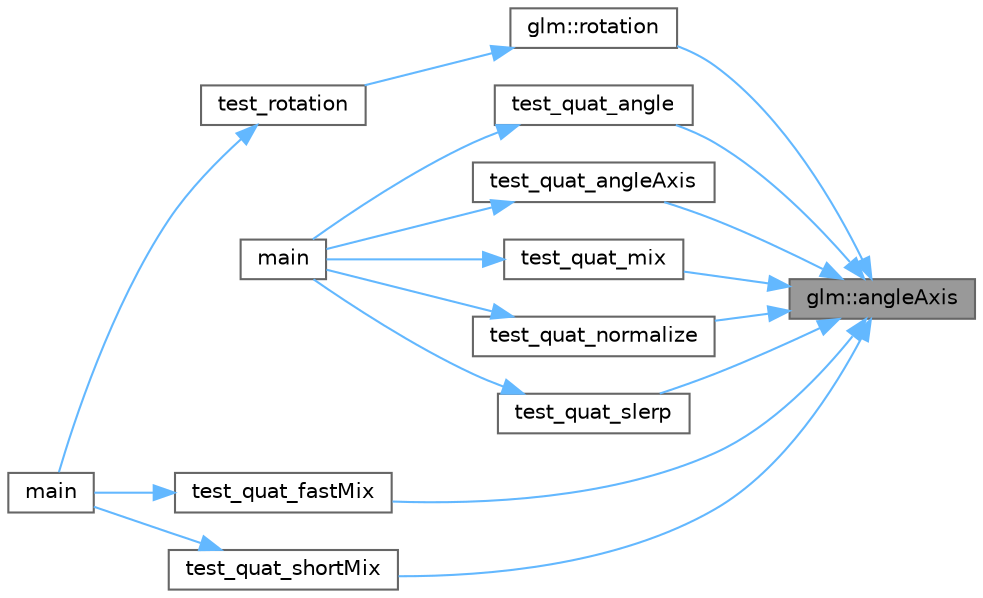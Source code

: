digraph "glm::angleAxis"
{
 // LATEX_PDF_SIZE
  bgcolor="transparent";
  edge [fontname=Helvetica,fontsize=10,labelfontname=Helvetica,labelfontsize=10];
  node [fontname=Helvetica,fontsize=10,shape=box,height=0.2,width=0.4];
  rankdir="RL";
  Node1 [id="Node000001",label="glm::angleAxis",height=0.2,width=0.4,color="gray40", fillcolor="grey60", style="filled", fontcolor="black",tooltip=" "];
  Node1 -> Node2 [id="edge35_Node000001_Node000002",dir="back",color="steelblue1",style="solid",tooltip=" "];
  Node2 [id="Node000002",label="glm::rotation",height=0.2,width=0.4,color="grey40", fillcolor="white", style="filled",URL="$group__gtx__quaternion.html#gadbb992b52cef49dd3b11966e34260d17",tooltip=" "];
  Node2 -> Node3 [id="edge36_Node000002_Node000003",dir="back",color="steelblue1",style="solid",tooltip=" "];
  Node3 [id="Node000003",label="test_rotation",height=0.2,width=0.4,color="grey40", fillcolor="white", style="filled",URL="$_classes_2lib_2glm_2test_2gtx_2gtx__quaternion_8cpp.html#ac2fca98416a134509a364ab0935a69ad",tooltip=" "];
  Node3 -> Node4 [id="edge37_Node000003_Node000004",dir="back",color="steelblue1",style="solid",tooltip=" "];
  Node4 [id="Node000004",label="main",height=0.2,width=0.4,color="grey40", fillcolor="white", style="filled",URL="$_classes_2lib_2glm_2test_2gtx_2gtx__quaternion_8cpp.html#ae66f6b31b5ad750f1fe042a706a4e3d4",tooltip=" "];
  Node1 -> Node5 [id="edge38_Node000001_Node000005",dir="back",color="steelblue1",style="solid",tooltip=" "];
  Node5 [id="Node000005",label="test_quat_angle",height=0.2,width=0.4,color="grey40", fillcolor="white", style="filled",URL="$_classes_2lib_2glm_2test_2gtc_2gtc__quaternion_8cpp.html#a53deb2f4c11ffb9808119d447abd095c",tooltip=" "];
  Node5 -> Node6 [id="edge39_Node000005_Node000006",dir="back",color="steelblue1",style="solid",tooltip=" "];
  Node6 [id="Node000006",label="main",height=0.2,width=0.4,color="grey40", fillcolor="white", style="filled",URL="$_classes_2lib_2glm_2test_2gtc_2gtc__quaternion_8cpp.html#ae66f6b31b5ad750f1fe042a706a4e3d4",tooltip=" "];
  Node1 -> Node7 [id="edge40_Node000001_Node000007",dir="back",color="steelblue1",style="solid",tooltip=" "];
  Node7 [id="Node000007",label="test_quat_angleAxis",height=0.2,width=0.4,color="grey40", fillcolor="white", style="filled",URL="$_classes_2lib_2glm_2test_2gtc_2gtc__quaternion_8cpp.html#ac03d6a66048114404e2b527fd0fc8757",tooltip=" "];
  Node7 -> Node6 [id="edge41_Node000007_Node000006",dir="back",color="steelblue1",style="solid",tooltip=" "];
  Node1 -> Node8 [id="edge42_Node000001_Node000008",dir="back",color="steelblue1",style="solid",tooltip=" "];
  Node8 [id="Node000008",label="test_quat_fastMix",height=0.2,width=0.4,color="grey40", fillcolor="white", style="filled",URL="$_classes_2lib_2glm_2test_2gtx_2gtx__quaternion_8cpp.html#a14c626a5c969657ff41854428d223576",tooltip=" "];
  Node8 -> Node4 [id="edge43_Node000008_Node000004",dir="back",color="steelblue1",style="solid",tooltip=" "];
  Node1 -> Node9 [id="edge44_Node000001_Node000009",dir="back",color="steelblue1",style="solid",tooltip=" "];
  Node9 [id="Node000009",label="test_quat_mix",height=0.2,width=0.4,color="grey40", fillcolor="white", style="filled",URL="$_classes_2lib_2glm_2test_2gtc_2gtc__quaternion_8cpp.html#a56d9aace0c215e531e65cfcc9d060c77",tooltip=" "];
  Node9 -> Node6 [id="edge45_Node000009_Node000006",dir="back",color="steelblue1",style="solid",tooltip=" "];
  Node1 -> Node10 [id="edge46_Node000001_Node000010",dir="back",color="steelblue1",style="solid",tooltip=" "];
  Node10 [id="Node000010",label="test_quat_normalize",height=0.2,width=0.4,color="grey40", fillcolor="white", style="filled",URL="$_classes_2lib_2glm_2test_2gtc_2gtc__quaternion_8cpp.html#ab595aa1b5687a9b2de739ff9b215d53a",tooltip=" "];
  Node10 -> Node6 [id="edge47_Node000010_Node000006",dir="back",color="steelblue1",style="solid",tooltip=" "];
  Node1 -> Node11 [id="edge48_Node000001_Node000011",dir="back",color="steelblue1",style="solid",tooltip=" "];
  Node11 [id="Node000011",label="test_quat_shortMix",height=0.2,width=0.4,color="grey40", fillcolor="white", style="filled",URL="$_classes_2lib_2glm_2test_2gtx_2gtx__quaternion_8cpp.html#ae0ad714fbf3c14df78ce509244a93112",tooltip=" "];
  Node11 -> Node4 [id="edge49_Node000011_Node000004",dir="back",color="steelblue1",style="solid",tooltip=" "];
  Node1 -> Node12 [id="edge50_Node000001_Node000012",dir="back",color="steelblue1",style="solid",tooltip=" "];
  Node12 [id="Node000012",label="test_quat_slerp",height=0.2,width=0.4,color="grey40", fillcolor="white", style="filled",URL="$_classes_2lib_2glm_2test_2gtc_2gtc__quaternion_8cpp.html#a2157b55440b339d4b2ca56cf9651ebbf",tooltip=" "];
  Node12 -> Node6 [id="edge51_Node000012_Node000006",dir="back",color="steelblue1",style="solid",tooltip=" "];
}
